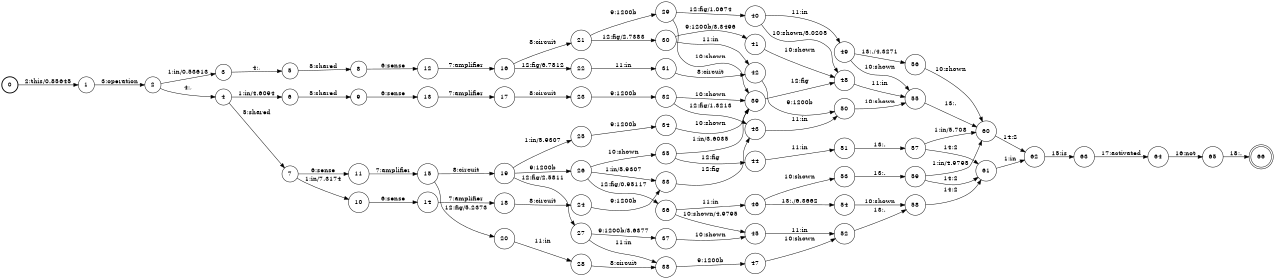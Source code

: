 digraph FST {
rankdir = LR;
size = "8.5,11";
label = "";
center = 1;
orientation = Portrait;
ranksep = "0.4";
nodesep = "0.25";
0 [label = "0", shape = circle, style = bold, fontsize = 14]
	0 -> 1 [label = "2:this/0.85645", fontsize = 14];
1 [label = "1", shape = circle, style = solid, fontsize = 14]
	1 -> 2 [label = "3:operation", fontsize = 14];
2 [label = "2", shape = circle, style = solid, fontsize = 14]
	2 -> 4 [label = "4:,", fontsize = 14];
	2 -> 3 [label = "1:in/0.53613", fontsize = 14];
3 [label = "3", shape = circle, style = solid, fontsize = 14]
	3 -> 5 [label = "4:,", fontsize = 14];
4 [label = "4", shape = circle, style = solid, fontsize = 14]
	4 -> 7 [label = "5:shared", fontsize = 14];
	4 -> 6 [label = "1:in/4.6094", fontsize = 14];
5 [label = "5", shape = circle, style = solid, fontsize = 14]
	5 -> 8 [label = "5:shared", fontsize = 14];
6 [label = "6", shape = circle, style = solid, fontsize = 14]
	6 -> 9 [label = "5:shared", fontsize = 14];
7 [label = "7", shape = circle, style = solid, fontsize = 14]
	7 -> 11 [label = "6:sense", fontsize = 14];
	7 -> 10 [label = "1:in/7.3174", fontsize = 14];
8 [label = "8", shape = circle, style = solid, fontsize = 14]
	8 -> 12 [label = "6:sense", fontsize = 14];
9 [label = "9", shape = circle, style = solid, fontsize = 14]
	9 -> 13 [label = "6:sense", fontsize = 14];
10 [label = "10", shape = circle, style = solid, fontsize = 14]
	10 -> 14 [label = "6:sense", fontsize = 14];
11 [label = "11", shape = circle, style = solid, fontsize = 14]
	11 -> 15 [label = "7:amplifier", fontsize = 14];
12 [label = "12", shape = circle, style = solid, fontsize = 14]
	12 -> 16 [label = "7:amplifier", fontsize = 14];
13 [label = "13", shape = circle, style = solid, fontsize = 14]
	13 -> 17 [label = "7:amplifier", fontsize = 14];
14 [label = "14", shape = circle, style = solid, fontsize = 14]
	14 -> 18 [label = "7:amplifier", fontsize = 14];
15 [label = "15", shape = circle, style = solid, fontsize = 14]
	15 -> 19 [label = "8:circuit", fontsize = 14];
	15 -> 20 [label = "12:fig/5.2373", fontsize = 14];
16 [label = "16", shape = circle, style = solid, fontsize = 14]
	16 -> 21 [label = "8:circuit", fontsize = 14];
	16 -> 22 [label = "12:fig/6.7812", fontsize = 14];
17 [label = "17", shape = circle, style = solid, fontsize = 14]
	17 -> 23 [label = "8:circuit", fontsize = 14];
18 [label = "18", shape = circle, style = solid, fontsize = 14]
	18 -> 24 [label = "8:circuit", fontsize = 14];
19 [label = "19", shape = circle, style = solid, fontsize = 14]
	19 -> 26 [label = "9:1200b", fontsize = 14];
	19 -> 25 [label = "1:in/5.9307", fontsize = 14];
	19 -> 27 [label = "12:fig/2.5811", fontsize = 14];
20 [label = "20", shape = circle, style = solid, fontsize = 14]
	20 -> 28 [label = "11:in", fontsize = 14];
21 [label = "21", shape = circle, style = solid, fontsize = 14]
	21 -> 29 [label = "9:1200b", fontsize = 14];
	21 -> 30 [label = "12:fig/2.7383", fontsize = 14];
22 [label = "22", shape = circle, style = solid, fontsize = 14]
	22 -> 31 [label = "11:in", fontsize = 14];
23 [label = "23", shape = circle, style = solid, fontsize = 14]
	23 -> 32 [label = "9:1200b", fontsize = 14];
24 [label = "24", shape = circle, style = solid, fontsize = 14]
	24 -> 33 [label = "9:1200b", fontsize = 14];
25 [label = "25", shape = circle, style = solid, fontsize = 14]
	25 -> 34 [label = "9:1200b", fontsize = 14];
26 [label = "26", shape = circle, style = solid, fontsize = 14]
	26 -> 35 [label = "10:shown", fontsize = 14];
	26 -> 33 [label = "1:in/5.9307", fontsize = 14];
	26 -> 36 [label = "12:fig/0.95117", fontsize = 14];
27 [label = "27", shape = circle, style = solid, fontsize = 14]
	27 -> 37 [label = "9:1200b/3.6377", fontsize = 14];
	27 -> 38 [label = "11:in", fontsize = 14];
28 [label = "28", shape = circle, style = solid, fontsize = 14]
	28 -> 38 [label = "8:circuit", fontsize = 14];
29 [label = "29", shape = circle, style = solid, fontsize = 14]
	29 -> 39 [label = "10:shown", fontsize = 14];
	29 -> 40 [label = "12:fig/1.0674", fontsize = 14];
30 [label = "30", shape = circle, style = solid, fontsize = 14]
	30 -> 41 [label = "9:1200b/3.3496", fontsize = 14];
	30 -> 42 [label = "11:in", fontsize = 14];
31 [label = "31", shape = circle, style = solid, fontsize = 14]
	31 -> 42 [label = "8:circuit", fontsize = 14];
32 [label = "32", shape = circle, style = solid, fontsize = 14]
	32 -> 39 [label = "10:shown", fontsize = 14];
	32 -> 43 [label = "12:fig/1.3213", fontsize = 14];
33 [label = "33", shape = circle, style = solid, fontsize = 14]
	33 -> 43 [label = "12:fig", fontsize = 14];
34 [label = "34", shape = circle, style = solid, fontsize = 14]
	34 -> 39 [label = "10:shown", fontsize = 14];
35 [label = "35", shape = circle, style = solid, fontsize = 14]
	35 -> 39 [label = "1:in/3.6035", fontsize = 14];
	35 -> 44 [label = "12:fig", fontsize = 14];
36 [label = "36", shape = circle, style = solid, fontsize = 14]
	36 -> 45 [label = "10:shown/4.9795", fontsize = 14];
	36 -> 46 [label = "11:in", fontsize = 14];
37 [label = "37", shape = circle, style = solid, fontsize = 14]
	37 -> 45 [label = "10:shown", fontsize = 14];
38 [label = "38", shape = circle, style = solid, fontsize = 14]
	38 -> 47 [label = "9:1200b", fontsize = 14];
39 [label = "39", shape = circle, style = solid, fontsize = 14]
	39 -> 48 [label = "12:fig", fontsize = 14];
40 [label = "40", shape = circle, style = solid, fontsize = 14]
	40 -> 48 [label = "10:shown/5.0205", fontsize = 14];
	40 -> 49 [label = "11:in", fontsize = 14];
41 [label = "41", shape = circle, style = solid, fontsize = 14]
	41 -> 48 [label = "10:shown", fontsize = 14];
42 [label = "42", shape = circle, style = solid, fontsize = 14]
	42 -> 50 [label = "9:1200b", fontsize = 14];
43 [label = "43", shape = circle, style = solid, fontsize = 14]
	43 -> 50 [label = "11:in", fontsize = 14];
44 [label = "44", shape = circle, style = solid, fontsize = 14]
	44 -> 51 [label = "11:in", fontsize = 14];
45 [label = "45", shape = circle, style = solid, fontsize = 14]
	45 -> 52 [label = "11:in", fontsize = 14];
46 [label = "46", shape = circle, style = solid, fontsize = 14]
	46 -> 53 [label = "10:shown", fontsize = 14];
	46 -> 54 [label = "13:./6.3662", fontsize = 14];
47 [label = "47", shape = circle, style = solid, fontsize = 14]
	47 -> 52 [label = "10:shown", fontsize = 14];
48 [label = "48", shape = circle, style = solid, fontsize = 14]
	48 -> 55 [label = "11:in", fontsize = 14];
49 [label = "49", shape = circle, style = solid, fontsize = 14]
	49 -> 55 [label = "10:shown", fontsize = 14];
	49 -> 56 [label = "13:./4.3271", fontsize = 14];
50 [label = "50", shape = circle, style = solid, fontsize = 14]
	50 -> 55 [label = "10:shown", fontsize = 14];
51 [label = "51", shape = circle, style = solid, fontsize = 14]
	51 -> 57 [label = "13:.", fontsize = 14];
52 [label = "52", shape = circle, style = solid, fontsize = 14]
	52 -> 58 [label = "13:.", fontsize = 14];
53 [label = "53", shape = circle, style = solid, fontsize = 14]
	53 -> 59 [label = "13:.", fontsize = 14];
54 [label = "54", shape = circle, style = solid, fontsize = 14]
	54 -> 58 [label = "10:shown", fontsize = 14];
55 [label = "55", shape = circle, style = solid, fontsize = 14]
	55 -> 60 [label = "13:.", fontsize = 14];
56 [label = "56", shape = circle, style = solid, fontsize = 14]
	56 -> 60 [label = "10:shown", fontsize = 14];
57 [label = "57", shape = circle, style = solid, fontsize = 14]
	57 -> 60 [label = "1:in/5.708", fontsize = 14];
	57 -> 61 [label = "14:2", fontsize = 14];
58 [label = "58", shape = circle, style = solid, fontsize = 14]
	58 -> 61 [label = "14:2", fontsize = 14];
59 [label = "59", shape = circle, style = solid, fontsize = 14]
	59 -> 60 [label = "1:in/4.9795", fontsize = 14];
	59 -> 61 [label = "14:2", fontsize = 14];
60 [label = "60", shape = circle, style = solid, fontsize = 14]
	60 -> 62 [label = "14:2", fontsize = 14];
61 [label = "61", shape = circle, style = solid, fontsize = 14]
	61 -> 62 [label = "1:in", fontsize = 14];
62 [label = "62", shape = circle, style = solid, fontsize = 14]
	62 -> 63 [label = "15:is", fontsize = 14];
63 [label = "63", shape = circle, style = solid, fontsize = 14]
	63 -> 64 [label = "17:activated", fontsize = 14];
64 [label = "64", shape = circle, style = solid, fontsize = 14]
	64 -> 65 [label = "16:not", fontsize = 14];
65 [label = "65", shape = circle, style = solid, fontsize = 14]
	65 -> 66 [label = "18:.", fontsize = 14];
66 [label = "66", shape = doublecircle, style = solid, fontsize = 14]
}
